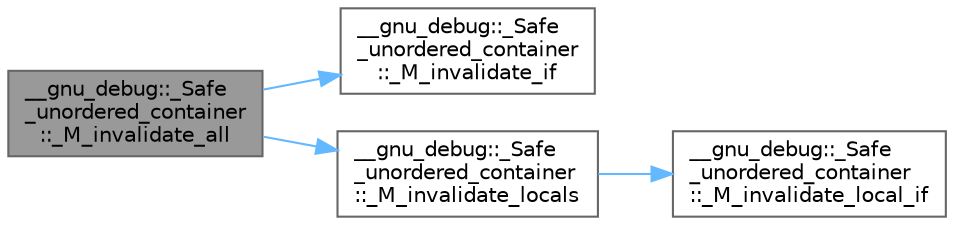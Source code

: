 digraph "__gnu_debug::_Safe_unordered_container::_M_invalidate_all"
{
 // LATEX_PDF_SIZE
  bgcolor="transparent";
  edge [fontname=Helvetica,fontsize=10,labelfontname=Helvetica,labelfontsize=10];
  node [fontname=Helvetica,fontsize=10,shape=box,height=0.2,width=0.4];
  rankdir="LR";
  Node1 [id="Node000001",label="__gnu_debug::_Safe\l_unordered_container\l::_M_invalidate_all",height=0.2,width=0.4,color="gray40", fillcolor="grey60", style="filled", fontcolor="black",tooltip=" "];
  Node1 -> Node2 [id="edge7_Node000001_Node000002",color="steelblue1",style="solid",tooltip=" "];
  Node2 [id="Node000002",label="__gnu_debug::_Safe\l_unordered_container\l::_M_invalidate_if",height=0.2,width=0.4,color="grey40", fillcolor="white", style="filled",URL="$class____gnu__debug_1_1___safe__unordered__container.html#aff0fe666b60f05c5f8da0ae92548ad42",tooltip=" "];
  Node1 -> Node3 [id="edge8_Node000001_Node000003",color="steelblue1",style="solid",tooltip=" "];
  Node3 [id="Node000003",label="__gnu_debug::_Safe\l_unordered_container\l::_M_invalidate_locals",height=0.2,width=0.4,color="grey40", fillcolor="white", style="filled",URL="$class____gnu__debug_1_1___safe__unordered__container.html#af38fea658dbbc19d870448021ade3a17",tooltip=" "];
  Node3 -> Node4 [id="edge9_Node000003_Node000004",color="steelblue1",style="solid",tooltip=" "];
  Node4 [id="Node000004",label="__gnu_debug::_Safe\l_unordered_container\l::_M_invalidate_local_if",height=0.2,width=0.4,color="grey40", fillcolor="white", style="filled",URL="$class____gnu__debug_1_1___safe__unordered__container.html#aa3e9b27e61fad7cb80cfab023eac395d",tooltip=" "];
}
